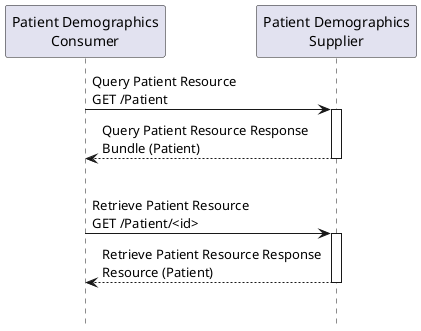 @startuml
hide footbox

participant "Patient Demographics\nConsumer" as CON
participant "Patient Demographics\nSupplier" as SUP

CON -> SUP : Query Patient Resource \nGET /Patient
activate SUP
SUP --> CON : Query Patient Resource Response \nBundle (Patient)
deactivate SUP
|||
CON -> SUP : Retrieve Patient Resource \nGET /Patient/<id>
activate SUP
SUP --> CON : Retrieve Patient Resource Response \nResource (Patient)
deactivate SUP
|||

@enduml